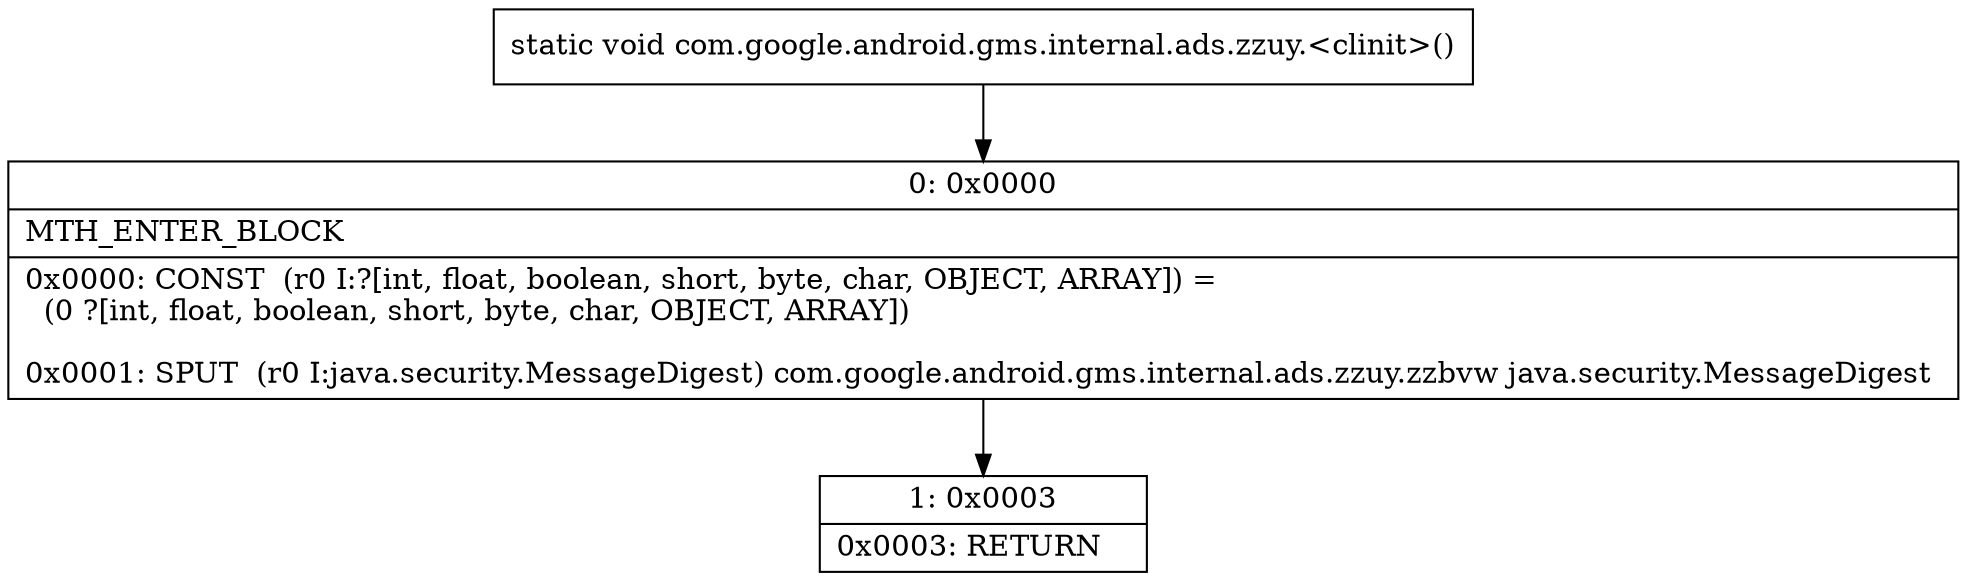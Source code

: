 digraph "CFG forcom.google.android.gms.internal.ads.zzuy.\<clinit\>()V" {
Node_0 [shape=record,label="{0\:\ 0x0000|MTH_ENTER_BLOCK\l|0x0000: CONST  (r0 I:?[int, float, boolean, short, byte, char, OBJECT, ARRAY]) = \l  (0 ?[int, float, boolean, short, byte, char, OBJECT, ARRAY])\l \l0x0001: SPUT  (r0 I:java.security.MessageDigest) com.google.android.gms.internal.ads.zzuy.zzbvw java.security.MessageDigest \l}"];
Node_1 [shape=record,label="{1\:\ 0x0003|0x0003: RETURN   \l}"];
MethodNode[shape=record,label="{static void com.google.android.gms.internal.ads.zzuy.\<clinit\>() }"];
MethodNode -> Node_0;
Node_0 -> Node_1;
}

